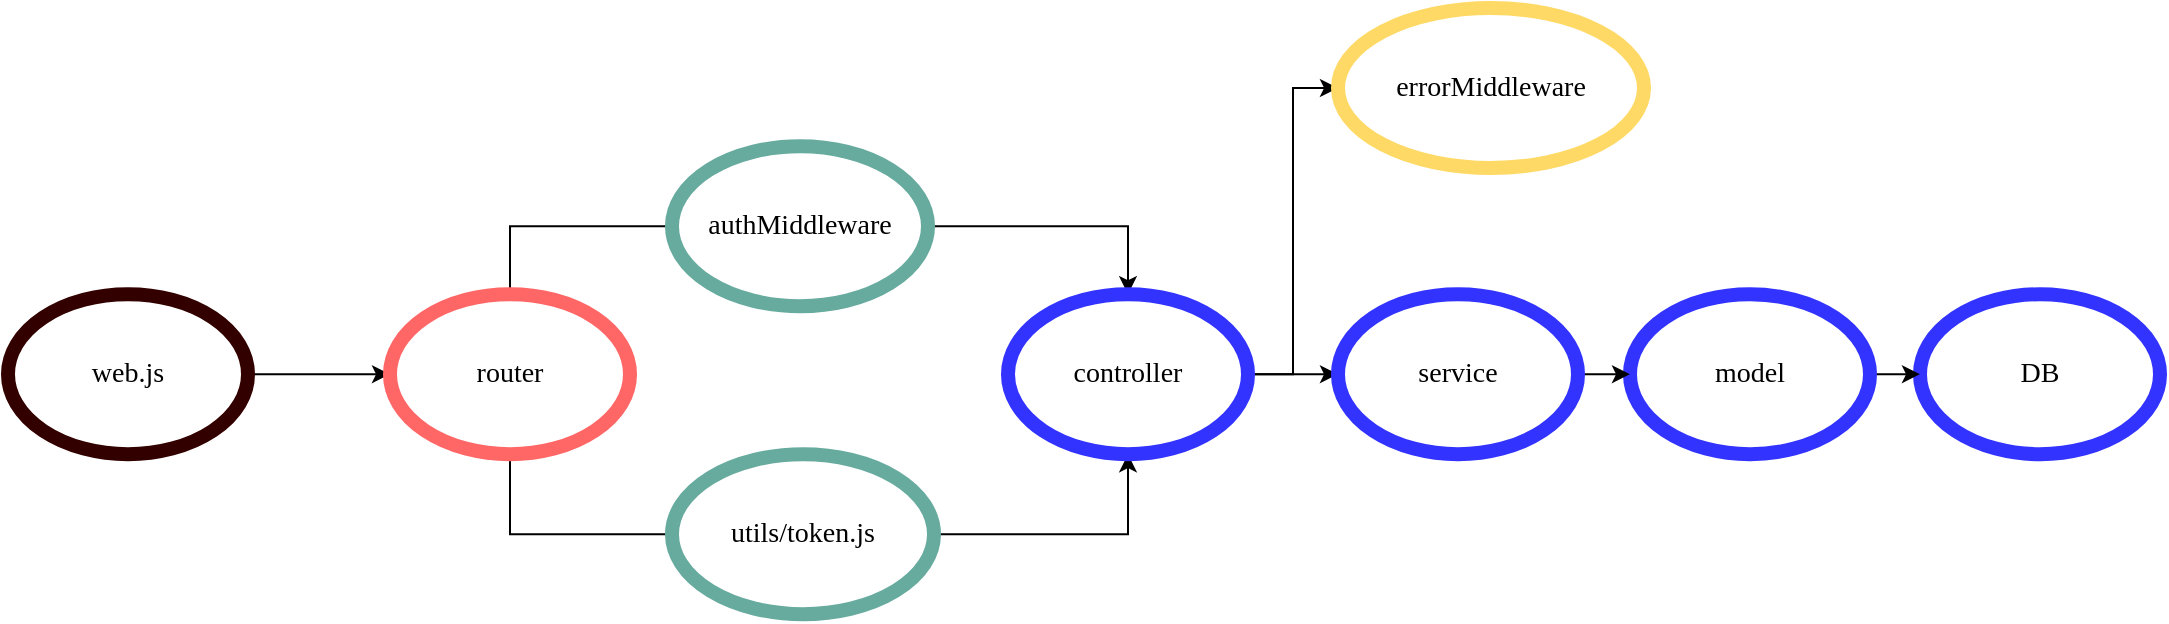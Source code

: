 <mxfile version="22.1.21" type="device">
  <diagram name="페이지-1" id="nJjQuzxzFOZdTHx67VrJ">
    <mxGraphModel dx="3834" dy="-54" grid="0" gridSize="10" guides="1" tooltips="1" connect="1" arrows="1" fold="1" page="0" pageScale="1" pageWidth="1169" pageHeight="827" background="#FFFFFF" math="0" shadow="0">
      <root>
        <mxCell id="0" />
        <mxCell id="1" parent="0" />
        <mxCell id="q1l0Mfk32L4LQjD-C9zq-31" value="" style="edgeStyle=orthogonalEdgeStyle;rounded=0;orthogonalLoop=1;jettySize=auto;html=1;verticalAlign=top;" parent="1" edge="1">
          <mxGeometry relative="1" as="geometry">
            <mxPoint x="1940" y="250" as="sourcePoint" />
          </mxGeometry>
        </mxCell>
        <mxCell id="OyMu2iNL-Ahiej3jZJsJ-1" value="" style="edgeStyle=orthogonalEdgeStyle;rounded=0;orthogonalLoop=1;jettySize=auto;html=1;verticalAlign=top;" parent="1" edge="1">
          <mxGeometry relative="1" as="geometry">
            <mxPoint x="2280.667" y="297.556" as="sourcePoint" />
          </mxGeometry>
        </mxCell>
        <mxCell id="OyMu2iNL-Ahiej3jZJsJ-12" value="" style="edgeStyle=orthogonalEdgeStyle;rounded=0;orthogonalLoop=1;jettySize=auto;html=1;verticalAlign=top;" parent="1" edge="1">
          <mxGeometry relative="1" as="geometry">
            <mxPoint x="788" y="883.111" as="sourcePoint" />
          </mxGeometry>
        </mxCell>
        <mxCell id="OyMu2iNL-Ahiej3jZJsJ-13" value="" style="edgeStyle=orthogonalEdgeStyle;rounded=0;orthogonalLoop=1;jettySize=auto;html=1;fontStyle=0;fontSize=14;" parent="1" source="OyMu2iNL-Ahiej3jZJsJ-14" target="OyMu2iNL-Ahiej3jZJsJ-17" edge="1">
          <mxGeometry relative="1" as="geometry" />
        </mxCell>
        <mxCell id="OyMu2iNL-Ahiej3jZJsJ-14" value="web.js" style="ellipse;whiteSpace=wrap;html=1;strokeWidth=7;strokeColor=#330000;fontSize=14;fontStyle=0;fontFamily=Lucida Console;" parent="1" vertex="1">
          <mxGeometry x="-2164" y="1132.111" width="120" height="80" as="geometry" />
        </mxCell>
        <mxCell id="OyMu2iNL-Ahiej3jZJsJ-15" style="edgeStyle=orthogonalEdgeStyle;rounded=0;orthogonalLoop=1;jettySize=auto;html=1;exitX=0.5;exitY=0;exitDx=0;exitDy=0;entryX=0;entryY=0.5;entryDx=0;entryDy=0;endArrow=none;endFill=0;" parent="1" source="OyMu2iNL-Ahiej3jZJsJ-17" target="OyMu2iNL-Ahiej3jZJsJ-19" edge="1">
          <mxGeometry relative="1" as="geometry" />
        </mxCell>
        <mxCell id="OyMu2iNL-Ahiej3jZJsJ-16" style="edgeStyle=orthogonalEdgeStyle;rounded=0;orthogonalLoop=1;jettySize=auto;html=1;exitX=0.5;exitY=1;exitDx=0;exitDy=0;entryX=0;entryY=0.5;entryDx=0;entryDy=0;endArrow=none;endFill=0;" parent="1" source="OyMu2iNL-Ahiej3jZJsJ-17" target="OyMu2iNL-Ahiej3jZJsJ-21" edge="1">
          <mxGeometry relative="1" as="geometry" />
        </mxCell>
        <mxCell id="OyMu2iNL-Ahiej3jZJsJ-17" value="router" style="ellipse;whiteSpace=wrap;html=1;strokeWidth=7;strokeColor=#FF6666;fontSize=14;fontStyle=0;fontFamily=Lucida Console;" parent="1" vertex="1">
          <mxGeometry x="-1973" y="1132.111" width="120" height="80" as="geometry" />
        </mxCell>
        <mxCell id="OyMu2iNL-Ahiej3jZJsJ-27" style="edgeStyle=orthogonalEdgeStyle;rounded=0;orthogonalLoop=1;jettySize=auto;html=1;entryX=0.5;entryY=0;entryDx=0;entryDy=0;" parent="1" source="OyMu2iNL-Ahiej3jZJsJ-19" target="OyMu2iNL-Ahiej3jZJsJ-23" edge="1">
          <mxGeometry relative="1" as="geometry" />
        </mxCell>
        <mxCell id="OyMu2iNL-Ahiej3jZJsJ-19" value="authMiddleware" style="ellipse;whiteSpace=wrap;html=1;strokeWidth=7;strokeColor=#67AB9F;fontSize=14;fontStyle=0;fontFamily=Lucida Console;" parent="1" vertex="1">
          <mxGeometry x="-1832" y="1058.11" width="128" height="80" as="geometry" />
        </mxCell>
        <mxCell id="OyMu2iNL-Ahiej3jZJsJ-28" style="edgeStyle=orthogonalEdgeStyle;rounded=0;orthogonalLoop=1;jettySize=auto;html=1;entryX=0.5;entryY=1;entryDx=0;entryDy=0;" parent="1" source="OyMu2iNL-Ahiej3jZJsJ-21" target="OyMu2iNL-Ahiej3jZJsJ-23" edge="1">
          <mxGeometry relative="1" as="geometry" />
        </mxCell>
        <mxCell id="OyMu2iNL-Ahiej3jZJsJ-21" value="utils/token.js" style="ellipse;whiteSpace=wrap;html=1;strokeWidth=7;strokeColor=#67AB9F;fontSize=14;fontStyle=0;fontFamily=Lucida Console;" parent="1" vertex="1">
          <mxGeometry x="-1832" y="1212.11" width="131" height="80" as="geometry" />
        </mxCell>
        <mxCell id="OyMu2iNL-Ahiej3jZJsJ-22" value="DB" style="ellipse;whiteSpace=wrap;html=1;strokeWidth=7;strokeColor=#3333FF;fontSize=14;fontStyle=0;fontFamily=Lucida Console;" parent="1" vertex="1">
          <mxGeometry x="-1208" y="1132.111" width="120" height="80" as="geometry" />
        </mxCell>
        <mxCell id="OyMu2iNL-Ahiej3jZJsJ-31" style="edgeStyle=orthogonalEdgeStyle;rounded=0;orthogonalLoop=1;jettySize=auto;html=1;exitX=1;exitY=0.5;exitDx=0;exitDy=0;entryX=0;entryY=0.5;entryDx=0;entryDy=0;" parent="1" source="OyMu2iNL-Ahiej3jZJsJ-23" target="OyMu2iNL-Ahiej3jZJsJ-25" edge="1">
          <mxGeometry relative="1" as="geometry" />
        </mxCell>
        <mxCell id="OyMu2iNL-Ahiej3jZJsJ-34" style="edgeStyle=orthogonalEdgeStyle;rounded=0;orthogonalLoop=1;jettySize=auto;html=1;exitX=1;exitY=0.5;exitDx=0;exitDy=0;entryX=0;entryY=0.5;entryDx=0;entryDy=0;" parent="1" source="OyMu2iNL-Ahiej3jZJsJ-23" target="OyMu2iNL-Ahiej3jZJsJ-26" edge="1">
          <mxGeometry relative="1" as="geometry" />
        </mxCell>
        <mxCell id="OyMu2iNL-Ahiej3jZJsJ-23" value="controller" style="ellipse;whiteSpace=wrap;html=1;strokeWidth=7;strokeColor=#3333FF;fontSize=14;fontStyle=0;fontFamily=Lucida Console;" parent="1" vertex="1">
          <mxGeometry x="-1664" y="1132.111" width="120" height="80" as="geometry" />
        </mxCell>
        <mxCell id="OyMu2iNL-Ahiej3jZJsJ-33" value="" style="edgeStyle=orthogonalEdgeStyle;rounded=0;orthogonalLoop=1;jettySize=auto;html=1;" parent="1" source="OyMu2iNL-Ahiej3jZJsJ-24" target="OyMu2iNL-Ahiej3jZJsJ-22" edge="1">
          <mxGeometry relative="1" as="geometry" />
        </mxCell>
        <mxCell id="OyMu2iNL-Ahiej3jZJsJ-24" value="model" style="ellipse;whiteSpace=wrap;html=1;strokeWidth=7;strokeColor=#3333FF;fontSize=14;fontStyle=0;fontFamily=Lucida Console;" parent="1" vertex="1">
          <mxGeometry x="-1353" y="1132.111" width="120" height="80" as="geometry" />
        </mxCell>
        <mxCell id="OyMu2iNL-Ahiej3jZJsJ-32" style="edgeStyle=orthogonalEdgeStyle;rounded=0;orthogonalLoop=1;jettySize=auto;html=1;exitX=1;exitY=0.5;exitDx=0;exitDy=0;entryX=0;entryY=0.5;entryDx=0;entryDy=0;" parent="1" source="OyMu2iNL-Ahiej3jZJsJ-25" target="OyMu2iNL-Ahiej3jZJsJ-24" edge="1">
          <mxGeometry relative="1" as="geometry" />
        </mxCell>
        <mxCell id="OyMu2iNL-Ahiej3jZJsJ-25" value="service" style="ellipse;whiteSpace=wrap;html=1;strokeWidth=7;strokeColor=#3333FF;fontSize=14;fontStyle=0;fontFamily=Lucida Console;" parent="1" vertex="1">
          <mxGeometry x="-1499" y="1132.111" width="120" height="80" as="geometry" />
        </mxCell>
        <mxCell id="OyMu2iNL-Ahiej3jZJsJ-26" value="errorMiddleware" style="ellipse;whiteSpace=wrap;html=1;strokeWidth=7;strokeColor=#FFD966;fontSize=14;fontStyle=0;fontFamily=Lucida Console;" parent="1" vertex="1">
          <mxGeometry x="-1499" y="989" width="153" height="80" as="geometry" />
        </mxCell>
      </root>
    </mxGraphModel>
  </diagram>
</mxfile>
